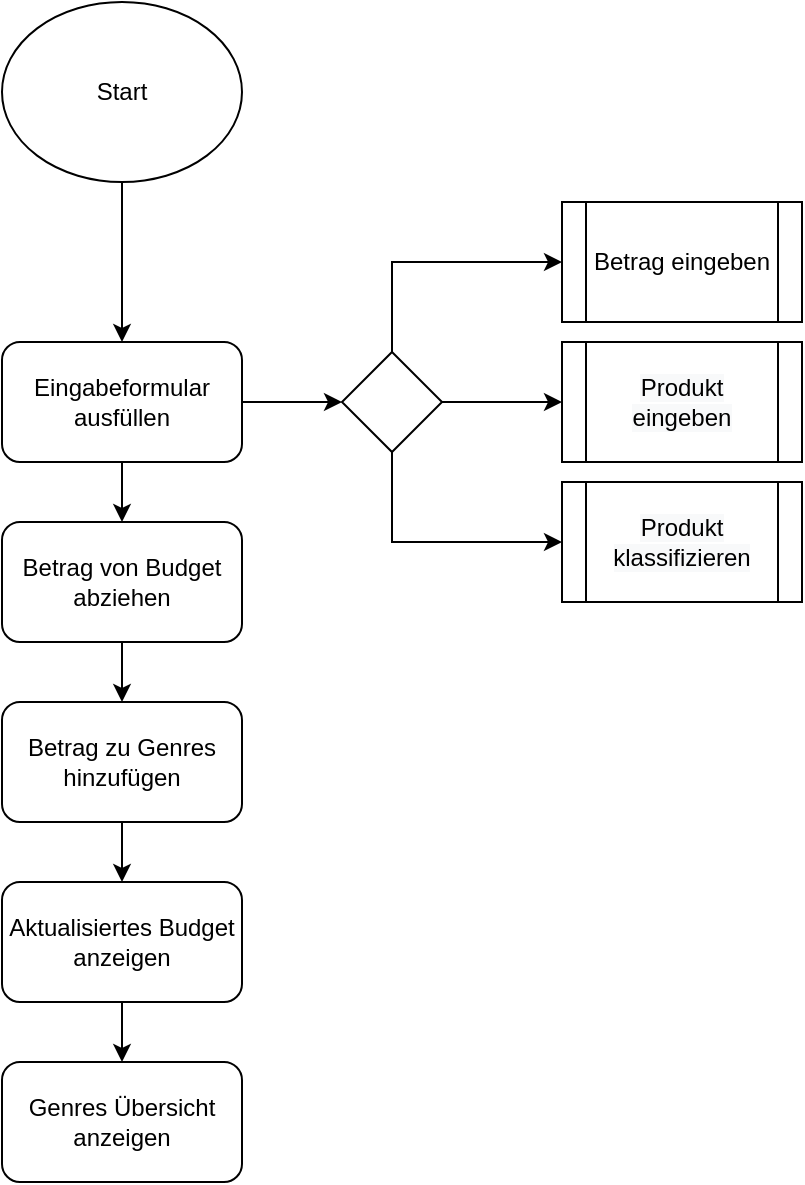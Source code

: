 <mxfile version="17.3.0" type="github">
  <diagram id="EZ-4-FgrCIrquW6M1IZE" name="Page-1">
    <mxGraphModel dx="1185" dy="728" grid="1" gridSize="10" guides="1" tooltips="1" connect="1" arrows="1" fold="1" page="1" pageScale="1" pageWidth="827" pageHeight="1169" math="0" shadow="0">
      <root>
        <mxCell id="0" />
        <mxCell id="1" parent="0" />
        <mxCell id="CkjadzGJ_WZr15e2VWPT-14" value="" style="edgeStyle=orthogonalEdgeStyle;rounded=0;orthogonalLoop=1;jettySize=auto;html=1;" edge="1" parent="1" source="CkjadzGJ_WZr15e2VWPT-2" target="CkjadzGJ_WZr15e2VWPT-13">
          <mxGeometry relative="1" as="geometry" />
        </mxCell>
        <mxCell id="CkjadzGJ_WZr15e2VWPT-2" value="Start" style="ellipse;whiteSpace=wrap;html=1;" vertex="1" parent="1">
          <mxGeometry x="350" y="40" width="120" height="90" as="geometry" />
        </mxCell>
        <mxCell id="CkjadzGJ_WZr15e2VWPT-24" value="" style="edgeStyle=orthogonalEdgeStyle;rounded=0;orthogonalLoop=1;jettySize=auto;html=1;" edge="1" parent="1" source="CkjadzGJ_WZr15e2VWPT-13" target="CkjadzGJ_WZr15e2VWPT-20">
          <mxGeometry relative="1" as="geometry" />
        </mxCell>
        <mxCell id="CkjadzGJ_WZr15e2VWPT-26" value="" style="edgeStyle=orthogonalEdgeStyle;rounded=0;orthogonalLoop=1;jettySize=auto;html=1;" edge="1" parent="1" source="CkjadzGJ_WZr15e2VWPT-13" target="CkjadzGJ_WZr15e2VWPT-25">
          <mxGeometry relative="1" as="geometry" />
        </mxCell>
        <mxCell id="CkjadzGJ_WZr15e2VWPT-13" value="Eingabeformular ausfüllen" style="rounded=1;whiteSpace=wrap;html=1;" vertex="1" parent="1">
          <mxGeometry x="350" y="210" width="120" height="60" as="geometry" />
        </mxCell>
        <mxCell id="CkjadzGJ_WZr15e2VWPT-15" value="&lt;span&gt;Betrag eingeben&lt;/span&gt;" style="shape=process;whiteSpace=wrap;html=1;backgroundOutline=1;" vertex="1" parent="1">
          <mxGeometry x="630" y="140" width="120" height="60" as="geometry" />
        </mxCell>
        <mxCell id="CkjadzGJ_WZr15e2VWPT-18" value="&lt;span style=&quot;color: rgb(0 , 0 , 0) ; font-family: &amp;#34;helvetica&amp;#34; ; font-size: 12px ; font-style: normal ; font-weight: 400 ; letter-spacing: normal ; text-align: center ; text-indent: 0px ; text-transform: none ; word-spacing: 0px ; background-color: rgb(248 , 249 , 250) ; display: inline ; float: none&quot;&gt;Produkt eingeben&lt;/span&gt;" style="shape=process;whiteSpace=wrap;html=1;backgroundOutline=1;" vertex="1" parent="1">
          <mxGeometry x="630" y="210" width="120" height="60" as="geometry" />
        </mxCell>
        <mxCell id="CkjadzGJ_WZr15e2VWPT-19" value="&#xa;&#xa;&lt;span style=&quot;color: rgb(0, 0, 0); font-family: helvetica; font-size: 12px; font-style: normal; font-weight: 400; letter-spacing: normal; text-align: center; text-indent: 0px; text-transform: none; word-spacing: 0px; background-color: rgb(248, 249, 250); display: inline; float: none;&quot;&gt;Produkt klassifizieren&lt;/span&gt;&#xa;&#xa;" style="shape=process;whiteSpace=wrap;html=1;backgroundOutline=1;" vertex="1" parent="1">
          <mxGeometry x="630" y="280" width="120" height="60" as="geometry" />
        </mxCell>
        <mxCell id="CkjadzGJ_WZr15e2VWPT-21" value="" style="edgeStyle=orthogonalEdgeStyle;rounded=0;orthogonalLoop=1;jettySize=auto;html=1;" edge="1" parent="1" source="CkjadzGJ_WZr15e2VWPT-20" target="CkjadzGJ_WZr15e2VWPT-18">
          <mxGeometry relative="1" as="geometry" />
        </mxCell>
        <mxCell id="CkjadzGJ_WZr15e2VWPT-22" style="edgeStyle=orthogonalEdgeStyle;rounded=0;orthogonalLoop=1;jettySize=auto;html=1;entryX=0;entryY=0.5;entryDx=0;entryDy=0;exitX=0.5;exitY=1;exitDx=0;exitDy=0;" edge="1" parent="1" source="CkjadzGJ_WZr15e2VWPT-20" target="CkjadzGJ_WZr15e2VWPT-19">
          <mxGeometry relative="1" as="geometry" />
        </mxCell>
        <mxCell id="CkjadzGJ_WZr15e2VWPT-23" style="edgeStyle=orthogonalEdgeStyle;rounded=0;orthogonalLoop=1;jettySize=auto;html=1;exitX=0.5;exitY=0;exitDx=0;exitDy=0;entryX=0;entryY=0.5;entryDx=0;entryDy=0;" edge="1" parent="1" source="CkjadzGJ_WZr15e2VWPT-20" target="CkjadzGJ_WZr15e2VWPT-15">
          <mxGeometry relative="1" as="geometry" />
        </mxCell>
        <mxCell id="CkjadzGJ_WZr15e2VWPT-20" value="" style="rhombus;whiteSpace=wrap;html=1;" vertex="1" parent="1">
          <mxGeometry x="520" y="215" width="50" height="50" as="geometry" />
        </mxCell>
        <mxCell id="CkjadzGJ_WZr15e2VWPT-29" value="" style="edgeStyle=orthogonalEdgeStyle;rounded=0;orthogonalLoop=1;jettySize=auto;html=1;" edge="1" parent="1" source="CkjadzGJ_WZr15e2VWPT-25" target="CkjadzGJ_WZr15e2VWPT-28">
          <mxGeometry relative="1" as="geometry" />
        </mxCell>
        <mxCell id="CkjadzGJ_WZr15e2VWPT-25" value="Betrag von Budget abziehen" style="rounded=1;whiteSpace=wrap;html=1;" vertex="1" parent="1">
          <mxGeometry x="350" y="300" width="120" height="60" as="geometry" />
        </mxCell>
        <mxCell id="CkjadzGJ_WZr15e2VWPT-31" value="" style="edgeStyle=orthogonalEdgeStyle;rounded=0;orthogonalLoop=1;jettySize=auto;html=1;" edge="1" parent="1" source="CkjadzGJ_WZr15e2VWPT-28" target="CkjadzGJ_WZr15e2VWPT-30">
          <mxGeometry relative="1" as="geometry" />
        </mxCell>
        <mxCell id="CkjadzGJ_WZr15e2VWPT-28" value="Betrag zu Genres hinzufügen" style="rounded=1;whiteSpace=wrap;html=1;" vertex="1" parent="1">
          <mxGeometry x="350" y="390" width="120" height="60" as="geometry" />
        </mxCell>
        <mxCell id="CkjadzGJ_WZr15e2VWPT-33" value="" style="edgeStyle=orthogonalEdgeStyle;rounded=0;orthogonalLoop=1;jettySize=auto;html=1;" edge="1" parent="1" source="CkjadzGJ_WZr15e2VWPT-30" target="CkjadzGJ_WZr15e2VWPT-32">
          <mxGeometry relative="1" as="geometry" />
        </mxCell>
        <mxCell id="CkjadzGJ_WZr15e2VWPT-30" value="Aktualisiertes Budget anzeigen" style="rounded=1;whiteSpace=wrap;html=1;" vertex="1" parent="1">
          <mxGeometry x="350" y="480" width="120" height="60" as="geometry" />
        </mxCell>
        <mxCell id="CkjadzGJ_WZr15e2VWPT-32" value="Genres Übersicht anzeigen" style="rounded=1;whiteSpace=wrap;html=1;" vertex="1" parent="1">
          <mxGeometry x="350" y="570" width="120" height="60" as="geometry" />
        </mxCell>
      </root>
    </mxGraphModel>
  </diagram>
</mxfile>
